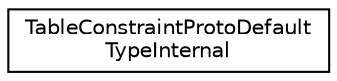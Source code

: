 digraph "Graphical Class Hierarchy"
{
 // LATEX_PDF_SIZE
  edge [fontname="Helvetica",fontsize="10",labelfontname="Helvetica",labelfontsize="10"];
  node [fontname="Helvetica",fontsize="10",shape=record];
  rankdir="LR";
  Node0 [label="TableConstraintProtoDefault\lTypeInternal",height=0.2,width=0.4,color="black", fillcolor="white", style="filled",URL="$structoperations__research_1_1sat_1_1_table_constraint_proto_default_type_internal.html",tooltip=" "];
}

